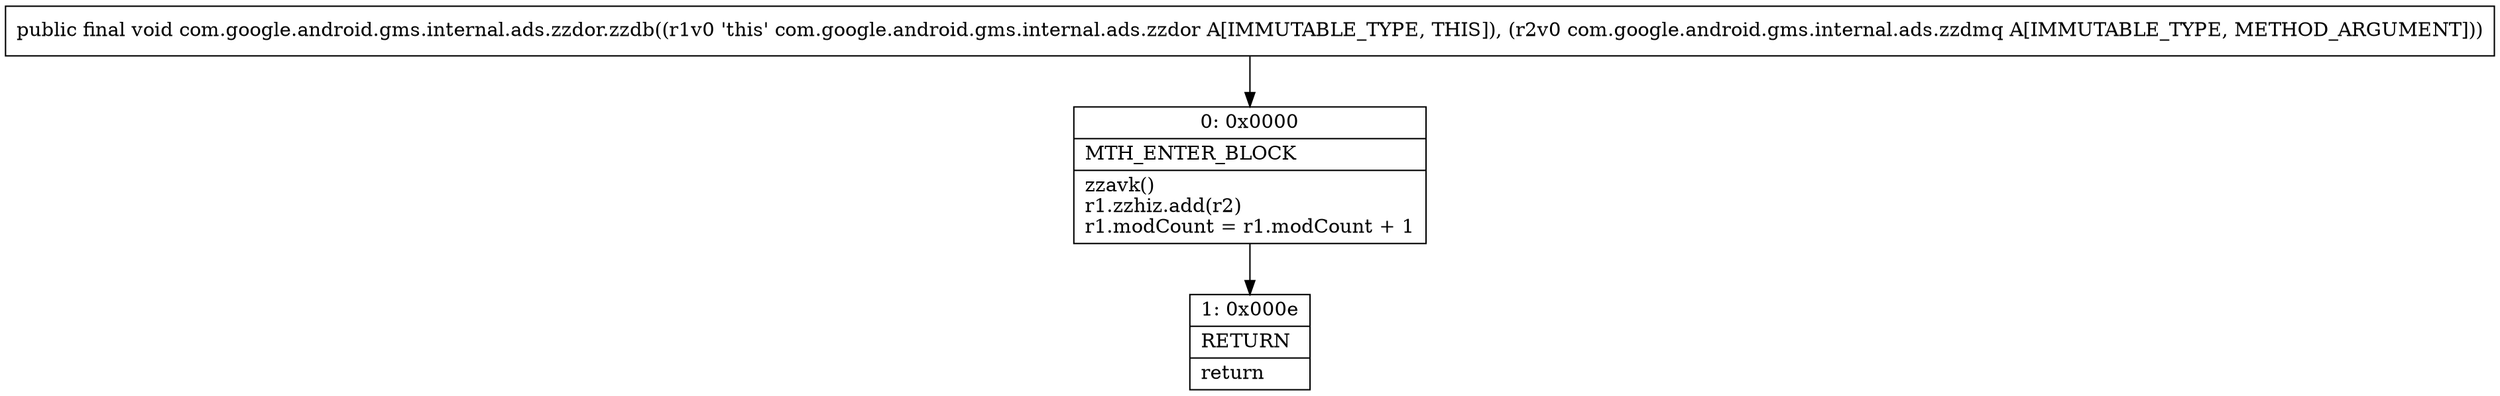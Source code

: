 digraph "CFG forcom.google.android.gms.internal.ads.zzdor.zzdb(Lcom\/google\/android\/gms\/internal\/ads\/zzdmq;)V" {
Node_0 [shape=record,label="{0\:\ 0x0000|MTH_ENTER_BLOCK\l|zzavk()\lr1.zzhiz.add(r2)\lr1.modCount = r1.modCount + 1\l}"];
Node_1 [shape=record,label="{1\:\ 0x000e|RETURN\l|return\l}"];
MethodNode[shape=record,label="{public final void com.google.android.gms.internal.ads.zzdor.zzdb((r1v0 'this' com.google.android.gms.internal.ads.zzdor A[IMMUTABLE_TYPE, THIS]), (r2v0 com.google.android.gms.internal.ads.zzdmq A[IMMUTABLE_TYPE, METHOD_ARGUMENT])) }"];
MethodNode -> Node_0;
Node_0 -> Node_1;
}

